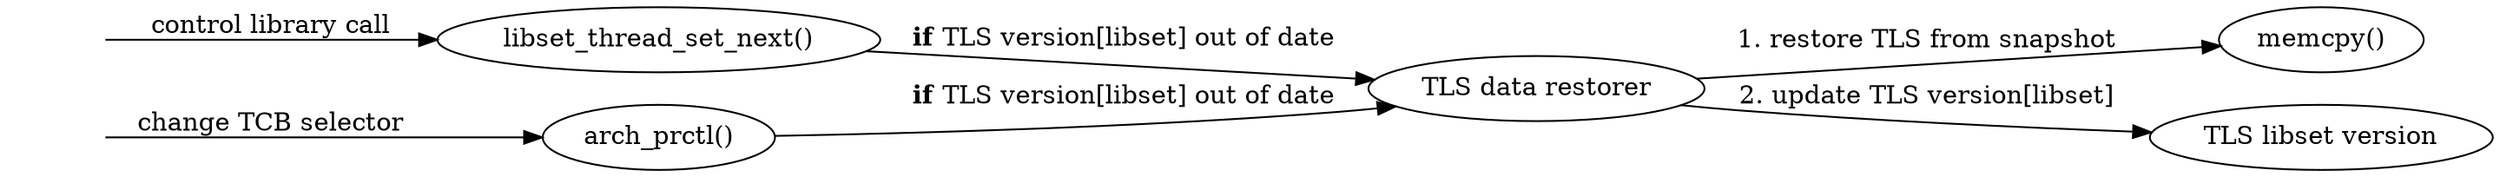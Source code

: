 strict digraph {
	rankdir=LR;
	node [label=""];

	next [shape=none];
	install [shape=none];

	set [label="libset_thread_set_next()"];
	segment [label="arch_prctl()"];
	restore2 [label="TLS data restorer"];
	mcpy3 [label="memcpy()"];
	version [label="TLS libset version"];

	next -> set [label="control library call"];
	install -> segment [label="change TCB selector"];

	set->restore2 [label=<<b>if</b> TLS version[libset] out of date>];
	segment->restore2 [label=<<b>if</b> TLS version[libset] out of date>];
	restore2 -> mcpy3 [label="1. restore TLS from snapshot"];
	restore2 -> version [label="2. update TLS version[libset]"];
}
